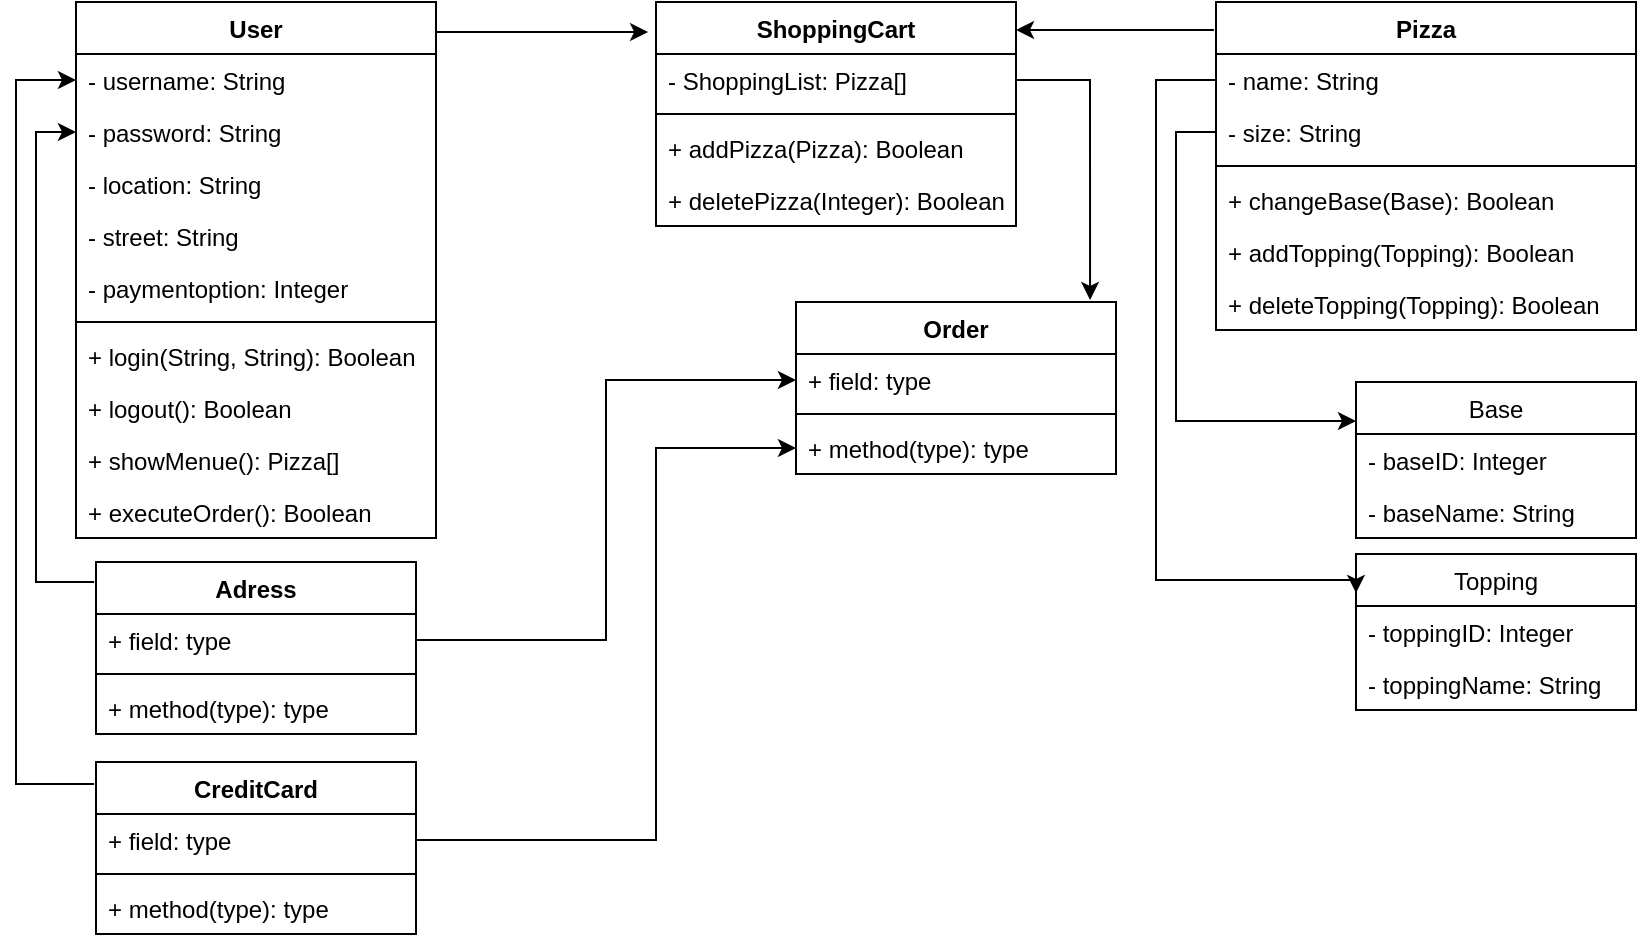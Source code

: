 <mxfile version="14.1.8" type="github">
  <diagram id="C5RBs43oDa-KdzZeNtuy" name="Page-1">
    <mxGraphModel dx="868" dy="482" grid="1" gridSize="10" guides="1" tooltips="1" connect="1" arrows="1" fold="1" page="1" pageScale="1" pageWidth="827" pageHeight="1169" math="0" shadow="0">
      <root>
        <mxCell id="WIyWlLk6GJQsqaUBKTNV-0" />
        <mxCell id="WIyWlLk6GJQsqaUBKTNV-1" parent="WIyWlLk6GJQsqaUBKTNV-0" />
        <mxCell id="uV1599xkfmc2XIZDll-U-7" value="User" style="swimlane;fontStyle=1;align=center;verticalAlign=top;childLayout=stackLayout;horizontal=1;startSize=26;horizontalStack=0;resizeParent=1;resizeParentMax=0;resizeLast=0;collapsible=1;marginBottom=0;" parent="WIyWlLk6GJQsqaUBKTNV-1" vertex="1">
          <mxGeometry x="40" y="10" width="180" height="268" as="geometry" />
        </mxCell>
        <mxCell id="uV1599xkfmc2XIZDll-U-11" value="- username: String" style="text;strokeColor=none;fillColor=none;align=left;verticalAlign=top;spacingLeft=4;spacingRight=4;overflow=hidden;rotatable=0;points=[[0,0.5],[1,0.5]];portConstraint=eastwest;" parent="uV1599xkfmc2XIZDll-U-7" vertex="1">
          <mxGeometry y="26" width="180" height="26" as="geometry" />
        </mxCell>
        <mxCell id="uV1599xkfmc2XIZDll-U-12" value="- password: String" style="text;strokeColor=none;fillColor=none;align=left;verticalAlign=top;spacingLeft=4;spacingRight=4;overflow=hidden;rotatable=0;points=[[0,0.5],[1,0.5]];portConstraint=eastwest;" parent="uV1599xkfmc2XIZDll-U-7" vertex="1">
          <mxGeometry y="52" width="180" height="26" as="geometry" />
        </mxCell>
        <mxCell id="uV1599xkfmc2XIZDll-U-13" value="- location: String" style="text;strokeColor=none;fillColor=none;align=left;verticalAlign=top;spacingLeft=4;spacingRight=4;overflow=hidden;rotatable=0;points=[[0,0.5],[1,0.5]];portConstraint=eastwest;" parent="uV1599xkfmc2XIZDll-U-7" vertex="1">
          <mxGeometry y="78" width="180" height="26" as="geometry" />
        </mxCell>
        <mxCell id="uV1599xkfmc2XIZDll-U-3" value="- street: String" style="text;strokeColor=none;fillColor=none;align=left;verticalAlign=top;spacingLeft=4;spacingRight=4;overflow=hidden;rotatable=0;points=[[0,0.5],[1,0.5]];portConstraint=eastwest;" parent="uV1599xkfmc2XIZDll-U-7" vertex="1">
          <mxGeometry y="104" width="180" height="26" as="geometry" />
        </mxCell>
        <mxCell id="uV1599xkfmc2XIZDll-U-6" value="- paymentoption: Integer" style="text;strokeColor=none;fillColor=none;align=left;verticalAlign=top;spacingLeft=4;spacingRight=4;overflow=hidden;rotatable=0;points=[[0,0.5],[1,0.5]];portConstraint=eastwest;" parent="uV1599xkfmc2XIZDll-U-7" vertex="1">
          <mxGeometry y="130" width="180" height="26" as="geometry" />
        </mxCell>
        <mxCell id="uV1599xkfmc2XIZDll-U-9" value="" style="line;strokeWidth=1;fillColor=none;align=left;verticalAlign=middle;spacingTop=-1;spacingLeft=3;spacingRight=3;rotatable=0;labelPosition=right;points=[];portConstraint=eastwest;" parent="uV1599xkfmc2XIZDll-U-7" vertex="1">
          <mxGeometry y="156" width="180" height="8" as="geometry" />
        </mxCell>
        <mxCell id="uV1599xkfmc2XIZDll-U-14" value="+ login(String, String): Boolean" style="text;strokeColor=none;fillColor=none;align=left;verticalAlign=top;spacingLeft=4;spacingRight=4;overflow=hidden;rotatable=0;points=[[0,0.5],[1,0.5]];portConstraint=eastwest;" parent="uV1599xkfmc2XIZDll-U-7" vertex="1">
          <mxGeometry y="164" width="180" height="26" as="geometry" />
        </mxCell>
        <mxCell id="uV1599xkfmc2XIZDll-U-10" value="+ logout(): Boolean" style="text;strokeColor=none;fillColor=none;align=left;verticalAlign=top;spacingLeft=4;spacingRight=4;overflow=hidden;rotatable=0;points=[[0,0.5],[1,0.5]];portConstraint=eastwest;" parent="uV1599xkfmc2XIZDll-U-7" vertex="1">
          <mxGeometry y="190" width="180" height="26" as="geometry" />
        </mxCell>
        <mxCell id="uV1599xkfmc2XIZDll-U-19" value="+ showMenue(): Pizza[]" style="text;strokeColor=none;fillColor=none;align=left;verticalAlign=top;spacingLeft=4;spacingRight=4;overflow=hidden;rotatable=0;points=[[0,0.5],[1,0.5]];portConstraint=eastwest;" parent="uV1599xkfmc2XIZDll-U-7" vertex="1">
          <mxGeometry y="216" width="180" height="26" as="geometry" />
        </mxCell>
        <mxCell id="uV1599xkfmc2XIZDll-U-15" value="+ executeOrder(): Boolean" style="text;strokeColor=none;fillColor=none;align=left;verticalAlign=top;spacingLeft=4;spacingRight=4;overflow=hidden;rotatable=0;points=[[0,0.5],[1,0.5]];portConstraint=eastwest;" parent="uV1599xkfmc2XIZDll-U-7" vertex="1">
          <mxGeometry y="242" width="180" height="26" as="geometry" />
        </mxCell>
        <mxCell id="uV1599xkfmc2XIZDll-U-20" value="ShoppingCart" style="swimlane;fontStyle=1;align=center;verticalAlign=top;childLayout=stackLayout;horizontal=1;startSize=26;horizontalStack=0;resizeParent=1;resizeParentMax=0;resizeLast=0;collapsible=1;marginBottom=0;" parent="WIyWlLk6GJQsqaUBKTNV-1" vertex="1">
          <mxGeometry x="330" y="10" width="180" height="112" as="geometry" />
        </mxCell>
        <mxCell id="uV1599xkfmc2XIZDll-U-21" value="- ShoppingList: Pizza[]" style="text;strokeColor=none;fillColor=none;align=left;verticalAlign=top;spacingLeft=4;spacingRight=4;overflow=hidden;rotatable=0;points=[[0,0.5],[1,0.5]];portConstraint=eastwest;" parent="uV1599xkfmc2XIZDll-U-20" vertex="1">
          <mxGeometry y="26" width="180" height="26" as="geometry" />
        </mxCell>
        <mxCell id="uV1599xkfmc2XIZDll-U-22" value="" style="line;strokeWidth=1;fillColor=none;align=left;verticalAlign=middle;spacingTop=-1;spacingLeft=3;spacingRight=3;rotatable=0;labelPosition=right;points=[];portConstraint=eastwest;" parent="uV1599xkfmc2XIZDll-U-20" vertex="1">
          <mxGeometry y="52" width="180" height="8" as="geometry" />
        </mxCell>
        <mxCell id="uV1599xkfmc2XIZDll-U-24" value="+ addPizza(Pizza): Boolean" style="text;strokeColor=none;fillColor=none;align=left;verticalAlign=top;spacingLeft=4;spacingRight=4;overflow=hidden;rotatable=0;points=[[0,0.5],[1,0.5]];portConstraint=eastwest;" parent="uV1599xkfmc2XIZDll-U-20" vertex="1">
          <mxGeometry y="60" width="180" height="26" as="geometry" />
        </mxCell>
        <mxCell id="uV1599xkfmc2XIZDll-U-23" value="+ deletePizza(Integer): Boolean" style="text;strokeColor=none;fillColor=none;align=left;verticalAlign=top;spacingLeft=4;spacingRight=4;overflow=hidden;rotatable=0;points=[[0,0.5],[1,0.5]];portConstraint=eastwest;" parent="uV1599xkfmc2XIZDll-U-20" vertex="1">
          <mxGeometry y="86" width="180" height="26" as="geometry" />
        </mxCell>
        <mxCell id="uV1599xkfmc2XIZDll-U-25" value="Pizza" style="swimlane;fontStyle=1;align=center;verticalAlign=top;childLayout=stackLayout;horizontal=1;startSize=26;horizontalStack=0;resizeParent=1;resizeParentMax=0;resizeLast=0;collapsible=1;marginBottom=0;" parent="WIyWlLk6GJQsqaUBKTNV-1" vertex="1">
          <mxGeometry x="610" y="10" width="210" height="164" as="geometry" />
        </mxCell>
        <mxCell id="uV1599xkfmc2XIZDll-U-26" value="- name: String" style="text;strokeColor=none;fillColor=none;align=left;verticalAlign=top;spacingLeft=4;spacingRight=4;overflow=hidden;rotatable=0;points=[[0,0.5],[1,0.5]];portConstraint=eastwest;" parent="uV1599xkfmc2XIZDll-U-25" vertex="1">
          <mxGeometry y="26" width="210" height="26" as="geometry" />
        </mxCell>
        <mxCell id="uV1599xkfmc2XIZDll-U-29" value="- size: String" style="text;strokeColor=none;fillColor=none;align=left;verticalAlign=top;spacingLeft=4;spacingRight=4;overflow=hidden;rotatable=0;points=[[0,0.5],[1,0.5]];portConstraint=eastwest;" parent="uV1599xkfmc2XIZDll-U-25" vertex="1">
          <mxGeometry y="52" width="210" height="26" as="geometry" />
        </mxCell>
        <mxCell id="uV1599xkfmc2XIZDll-U-27" value="" style="line;strokeWidth=1;fillColor=none;align=left;verticalAlign=middle;spacingTop=-1;spacingLeft=3;spacingRight=3;rotatable=0;labelPosition=right;points=[];portConstraint=eastwest;" parent="uV1599xkfmc2XIZDll-U-25" vertex="1">
          <mxGeometry y="78" width="210" height="8" as="geometry" />
        </mxCell>
        <mxCell id="uV1599xkfmc2XIZDll-U-28" value="+ changeBase(Base): Boolean" style="text;strokeColor=none;fillColor=none;align=left;verticalAlign=top;spacingLeft=4;spacingRight=4;overflow=hidden;rotatable=0;points=[[0,0.5],[1,0.5]];portConstraint=eastwest;" parent="uV1599xkfmc2XIZDll-U-25" vertex="1">
          <mxGeometry y="86" width="210" height="26" as="geometry" />
        </mxCell>
        <mxCell id="uV1599xkfmc2XIZDll-U-30" value="+ addTopping(Topping): Boolean" style="text;strokeColor=none;fillColor=none;align=left;verticalAlign=top;spacingLeft=4;spacingRight=4;overflow=hidden;rotatable=0;points=[[0,0.5],[1,0.5]];portConstraint=eastwest;" parent="uV1599xkfmc2XIZDll-U-25" vertex="1">
          <mxGeometry y="112" width="210" height="26" as="geometry" />
        </mxCell>
        <mxCell id="uV1599xkfmc2XIZDll-U-31" value="+ deleteTopping(Topping): Boolean" style="text;strokeColor=none;fillColor=none;align=left;verticalAlign=top;spacingLeft=4;spacingRight=4;overflow=hidden;rotatable=0;points=[[0,0.5],[1,0.5]];portConstraint=eastwest;" parent="uV1599xkfmc2XIZDll-U-25" vertex="1">
          <mxGeometry y="138" width="210" height="26" as="geometry" />
        </mxCell>
        <mxCell id="uV1599xkfmc2XIZDll-U-36" value="Base" style="swimlane;fontStyle=0;childLayout=stackLayout;horizontal=1;startSize=26;fillColor=none;horizontalStack=0;resizeParent=1;resizeParentMax=0;resizeLast=0;collapsible=1;marginBottom=0;" parent="WIyWlLk6GJQsqaUBKTNV-1" vertex="1">
          <mxGeometry x="680" y="200" width="140" height="78" as="geometry" />
        </mxCell>
        <mxCell id="fI5wQZOOKrCyLXPz0UMs-0" value="- baseID: Integer" style="text;strokeColor=none;fillColor=none;align=left;verticalAlign=top;spacingLeft=4;spacingRight=4;overflow=hidden;rotatable=0;points=[[0,0.5],[1,0.5]];portConstraint=eastwest;" vertex="1" parent="uV1599xkfmc2XIZDll-U-36">
          <mxGeometry y="26" width="140" height="26" as="geometry" />
        </mxCell>
        <mxCell id="uV1599xkfmc2XIZDll-U-37" value="- baseName: String" style="text;strokeColor=none;fillColor=none;align=left;verticalAlign=top;spacingLeft=4;spacingRight=4;overflow=hidden;rotatable=0;points=[[0,0.5],[1,0.5]];portConstraint=eastwest;" parent="uV1599xkfmc2XIZDll-U-36" vertex="1">
          <mxGeometry y="52" width="140" height="26" as="geometry" />
        </mxCell>
        <mxCell id="uV1599xkfmc2XIZDll-U-41" value="Topping" style="swimlane;fontStyle=0;childLayout=stackLayout;horizontal=1;startSize=26;fillColor=none;horizontalStack=0;resizeParent=1;resizeParentMax=0;resizeLast=0;collapsible=1;marginBottom=0;" parent="WIyWlLk6GJQsqaUBKTNV-1" vertex="1">
          <mxGeometry x="680" y="286" width="140" height="78" as="geometry" />
        </mxCell>
        <mxCell id="fI5wQZOOKrCyLXPz0UMs-1" value="- toppingID: Integer" style="text;strokeColor=none;fillColor=none;align=left;verticalAlign=top;spacingLeft=4;spacingRight=4;overflow=hidden;rotatable=0;points=[[0,0.5],[1,0.5]];portConstraint=eastwest;" vertex="1" parent="uV1599xkfmc2XIZDll-U-41">
          <mxGeometry y="26" width="140" height="26" as="geometry" />
        </mxCell>
        <mxCell id="uV1599xkfmc2XIZDll-U-42" value="- toppingName: String" style="text;strokeColor=none;fillColor=none;align=left;verticalAlign=top;spacingLeft=4;spacingRight=4;overflow=hidden;rotatable=0;points=[[0,0.5],[1,0.5]];portConstraint=eastwest;" parent="uV1599xkfmc2XIZDll-U-41" vertex="1">
          <mxGeometry y="52" width="140" height="26" as="geometry" />
        </mxCell>
        <mxCell id="IQ9QhzdBHmIEoD9JMVYd-0" style="edgeStyle=orthogonalEdgeStyle;rounded=0;orthogonalLoop=1;jettySize=auto;html=1;exitX=0;exitY=0.5;exitDx=0;exitDy=0;entryX=0;entryY=0.25;entryDx=0;entryDy=0;" parent="WIyWlLk6GJQsqaUBKTNV-1" source="uV1599xkfmc2XIZDll-U-29" target="uV1599xkfmc2XIZDll-U-36" edge="1">
          <mxGeometry relative="1" as="geometry" />
        </mxCell>
        <mxCell id="IQ9QhzdBHmIEoD9JMVYd-1" style="edgeStyle=orthogonalEdgeStyle;rounded=0;orthogonalLoop=1;jettySize=auto;html=1;exitX=0;exitY=0.5;exitDx=0;exitDy=0;entryX=0;entryY=0.25;entryDx=0;entryDy=0;" parent="WIyWlLk6GJQsqaUBKTNV-1" source="uV1599xkfmc2XIZDll-U-26" target="uV1599xkfmc2XIZDll-U-41" edge="1">
          <mxGeometry relative="1" as="geometry">
            <Array as="points">
              <mxPoint x="580" y="49" />
              <mxPoint x="580" y="299" />
            </Array>
          </mxGeometry>
        </mxCell>
        <mxCell id="hXHPoDrEMKIcVmXOcSfc-1" value="Order" style="swimlane;fontStyle=1;align=center;verticalAlign=top;childLayout=stackLayout;horizontal=1;startSize=26;horizontalStack=0;resizeParent=1;resizeParentMax=0;resizeLast=0;collapsible=1;marginBottom=0;" parent="WIyWlLk6GJQsqaUBKTNV-1" vertex="1">
          <mxGeometry x="400" y="160" width="160" height="86" as="geometry" />
        </mxCell>
        <mxCell id="hXHPoDrEMKIcVmXOcSfc-2" value="+ field: type" style="text;strokeColor=none;fillColor=none;align=left;verticalAlign=top;spacingLeft=4;spacingRight=4;overflow=hidden;rotatable=0;points=[[0,0.5],[1,0.5]];portConstraint=eastwest;" parent="hXHPoDrEMKIcVmXOcSfc-1" vertex="1">
          <mxGeometry y="26" width="160" height="26" as="geometry" />
        </mxCell>
        <mxCell id="hXHPoDrEMKIcVmXOcSfc-3" value="" style="line;strokeWidth=1;fillColor=none;align=left;verticalAlign=middle;spacingTop=-1;spacingLeft=3;spacingRight=3;rotatable=0;labelPosition=right;points=[];portConstraint=eastwest;" parent="hXHPoDrEMKIcVmXOcSfc-1" vertex="1">
          <mxGeometry y="52" width="160" height="8" as="geometry" />
        </mxCell>
        <mxCell id="hXHPoDrEMKIcVmXOcSfc-4" value="+ method(type): type" style="text;strokeColor=none;fillColor=none;align=left;verticalAlign=top;spacingLeft=4;spacingRight=4;overflow=hidden;rotatable=0;points=[[0,0.5],[1,0.5]];portConstraint=eastwest;" parent="hXHPoDrEMKIcVmXOcSfc-1" vertex="1">
          <mxGeometry y="60" width="160" height="26" as="geometry" />
        </mxCell>
        <mxCell id="hXHPoDrEMKIcVmXOcSfc-5" value="Adress" style="swimlane;fontStyle=1;align=center;verticalAlign=top;childLayout=stackLayout;horizontal=1;startSize=26;horizontalStack=0;resizeParent=1;resizeParentMax=0;resizeLast=0;collapsible=1;marginBottom=0;" parent="WIyWlLk6GJQsqaUBKTNV-1" vertex="1">
          <mxGeometry x="50" y="290" width="160" height="86" as="geometry" />
        </mxCell>
        <mxCell id="hXHPoDrEMKIcVmXOcSfc-6" value="+ field: type" style="text;strokeColor=none;fillColor=none;align=left;verticalAlign=top;spacingLeft=4;spacingRight=4;overflow=hidden;rotatable=0;points=[[0,0.5],[1,0.5]];portConstraint=eastwest;" parent="hXHPoDrEMKIcVmXOcSfc-5" vertex="1">
          <mxGeometry y="26" width="160" height="26" as="geometry" />
        </mxCell>
        <mxCell id="hXHPoDrEMKIcVmXOcSfc-7" value="" style="line;strokeWidth=1;fillColor=none;align=left;verticalAlign=middle;spacingTop=-1;spacingLeft=3;spacingRight=3;rotatable=0;labelPosition=right;points=[];portConstraint=eastwest;" parent="hXHPoDrEMKIcVmXOcSfc-5" vertex="1">
          <mxGeometry y="52" width="160" height="8" as="geometry" />
        </mxCell>
        <mxCell id="hXHPoDrEMKIcVmXOcSfc-8" value="+ method(type): type" style="text;strokeColor=none;fillColor=none;align=left;verticalAlign=top;spacingLeft=4;spacingRight=4;overflow=hidden;rotatable=0;points=[[0,0.5],[1,0.5]];portConstraint=eastwest;" parent="hXHPoDrEMKIcVmXOcSfc-5" vertex="1">
          <mxGeometry y="60" width="160" height="26" as="geometry" />
        </mxCell>
        <mxCell id="hXHPoDrEMKIcVmXOcSfc-9" value="CreditCard" style="swimlane;fontStyle=1;align=center;verticalAlign=top;childLayout=stackLayout;horizontal=1;startSize=26;horizontalStack=0;resizeParent=1;resizeParentMax=0;resizeLast=0;collapsible=1;marginBottom=0;" parent="WIyWlLk6GJQsqaUBKTNV-1" vertex="1">
          <mxGeometry x="50" y="390" width="160" height="86" as="geometry" />
        </mxCell>
        <mxCell id="hXHPoDrEMKIcVmXOcSfc-10" value="+ field: type" style="text;strokeColor=none;fillColor=none;align=left;verticalAlign=top;spacingLeft=4;spacingRight=4;overflow=hidden;rotatable=0;points=[[0,0.5],[1,0.5]];portConstraint=eastwest;" parent="hXHPoDrEMKIcVmXOcSfc-9" vertex="1">
          <mxGeometry y="26" width="160" height="26" as="geometry" />
        </mxCell>
        <mxCell id="hXHPoDrEMKIcVmXOcSfc-11" value="" style="line;strokeWidth=1;fillColor=none;align=left;verticalAlign=middle;spacingTop=-1;spacingLeft=3;spacingRight=3;rotatable=0;labelPosition=right;points=[];portConstraint=eastwest;" parent="hXHPoDrEMKIcVmXOcSfc-9" vertex="1">
          <mxGeometry y="52" width="160" height="8" as="geometry" />
        </mxCell>
        <mxCell id="hXHPoDrEMKIcVmXOcSfc-12" value="+ method(type): type" style="text;strokeColor=none;fillColor=none;align=left;verticalAlign=top;spacingLeft=4;spacingRight=4;overflow=hidden;rotatable=0;points=[[0,0.5],[1,0.5]];portConstraint=eastwest;" parent="hXHPoDrEMKIcVmXOcSfc-9" vertex="1">
          <mxGeometry y="60" width="160" height="26" as="geometry" />
        </mxCell>
        <mxCell id="hXHPoDrEMKIcVmXOcSfc-14" style="edgeStyle=orthogonalEdgeStyle;rounded=0;orthogonalLoop=1;jettySize=auto;html=1;exitX=1;exitY=0.5;exitDx=0;exitDy=0;entryX=0.919;entryY=-0.012;entryDx=0;entryDy=0;entryPerimeter=0;" parent="WIyWlLk6GJQsqaUBKTNV-1" source="uV1599xkfmc2XIZDll-U-21" target="hXHPoDrEMKIcVmXOcSfc-1" edge="1">
          <mxGeometry relative="1" as="geometry" />
        </mxCell>
        <mxCell id="hXHPoDrEMKIcVmXOcSfc-15" style="edgeStyle=orthogonalEdgeStyle;rounded=0;orthogonalLoop=1;jettySize=auto;html=1;exitX=-0.006;exitY=0.116;exitDx=0;exitDy=0;entryX=0;entryY=0.5;entryDx=0;entryDy=0;exitPerimeter=0;" parent="WIyWlLk6GJQsqaUBKTNV-1" source="hXHPoDrEMKIcVmXOcSfc-5" target="uV1599xkfmc2XIZDll-U-12" edge="1">
          <mxGeometry relative="1" as="geometry">
            <Array as="points">
              <mxPoint x="20" y="300" />
              <mxPoint x="20" y="75" />
            </Array>
          </mxGeometry>
        </mxCell>
        <mxCell id="hXHPoDrEMKIcVmXOcSfc-16" style="edgeStyle=orthogonalEdgeStyle;rounded=0;orthogonalLoop=1;jettySize=auto;html=1;entryX=-0.022;entryY=0.134;entryDx=0;entryDy=0;entryPerimeter=0;" parent="WIyWlLk6GJQsqaUBKTNV-1" target="uV1599xkfmc2XIZDll-U-20" edge="1">
          <mxGeometry relative="1" as="geometry">
            <mxPoint x="220" y="25" as="sourcePoint" />
            <Array as="points">
              <mxPoint x="220" y="25" />
            </Array>
          </mxGeometry>
        </mxCell>
        <mxCell id="hXHPoDrEMKIcVmXOcSfc-18" style="edgeStyle=orthogonalEdgeStyle;rounded=0;orthogonalLoop=1;jettySize=auto;html=1;exitX=-0.006;exitY=0.128;exitDx=0;exitDy=0;entryX=0;entryY=0.5;entryDx=0;entryDy=0;exitPerimeter=0;" parent="WIyWlLk6GJQsqaUBKTNV-1" source="hXHPoDrEMKIcVmXOcSfc-9" target="uV1599xkfmc2XIZDll-U-11" edge="1">
          <mxGeometry relative="1" as="geometry">
            <Array as="points">
              <mxPoint x="10" y="401" />
              <mxPoint x="10" y="49" />
            </Array>
          </mxGeometry>
        </mxCell>
        <mxCell id="hXHPoDrEMKIcVmXOcSfc-19" style="edgeStyle=orthogonalEdgeStyle;rounded=0;orthogonalLoop=1;jettySize=auto;html=1;entryX=-0.005;entryY=0.085;entryDx=0;entryDy=0;entryPerimeter=0;exitX=-0.005;exitY=0.085;exitDx=0;exitDy=0;exitPerimeter=0;" parent="WIyWlLk6GJQsqaUBKTNV-1" source="uV1599xkfmc2XIZDll-U-25" edge="1">
          <mxGeometry relative="1" as="geometry">
            <mxPoint x="510" y="24" as="targetPoint" />
            <Array as="points">
              <mxPoint x="510" y="24" />
            </Array>
          </mxGeometry>
        </mxCell>
        <mxCell id="hXHPoDrEMKIcVmXOcSfc-20" style="edgeStyle=orthogonalEdgeStyle;rounded=0;orthogonalLoop=1;jettySize=auto;html=1;exitX=1;exitY=0.5;exitDx=0;exitDy=0;entryX=0;entryY=0.5;entryDx=0;entryDy=0;" parent="WIyWlLk6GJQsqaUBKTNV-1" source="hXHPoDrEMKIcVmXOcSfc-6" target="hXHPoDrEMKIcVmXOcSfc-2" edge="1">
          <mxGeometry relative="1" as="geometry" />
        </mxCell>
        <mxCell id="hXHPoDrEMKIcVmXOcSfc-21" style="edgeStyle=orthogonalEdgeStyle;rounded=0;orthogonalLoop=1;jettySize=auto;html=1;exitX=1;exitY=0.5;exitDx=0;exitDy=0;entryX=0;entryY=0.5;entryDx=0;entryDy=0;" parent="WIyWlLk6GJQsqaUBKTNV-1" source="hXHPoDrEMKIcVmXOcSfc-10" target="hXHPoDrEMKIcVmXOcSfc-4" edge="1">
          <mxGeometry relative="1" as="geometry">
            <Array as="points">
              <mxPoint x="330" y="429" />
              <mxPoint x="330" y="233" />
            </Array>
          </mxGeometry>
        </mxCell>
      </root>
    </mxGraphModel>
  </diagram>
</mxfile>
